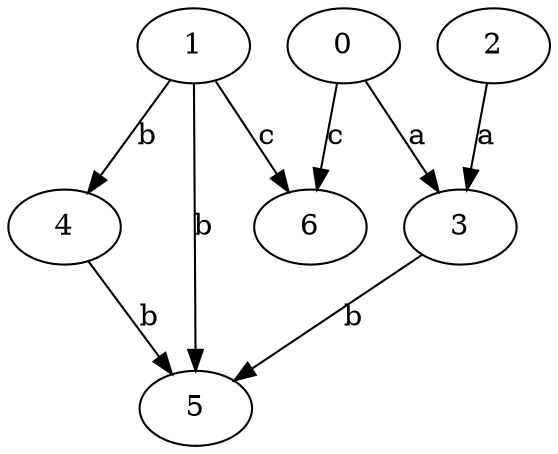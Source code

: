 strict digraph  {
0;
1;
2;
3;
4;
5;
6;
0 -> 3  [label=a];
0 -> 6  [label=c];
1 -> 4  [label=b];
1 -> 5  [label=b];
1 -> 6  [label=c];
2 -> 3  [label=a];
3 -> 5  [label=b];
4 -> 5  [label=b];
}
